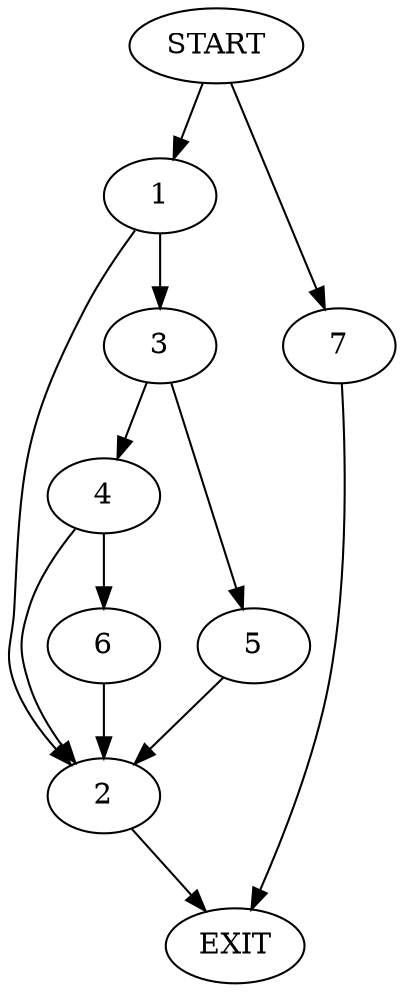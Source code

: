 digraph {
0 [label="START"]
8 [label="EXIT"]
0 -> 1
1 -> 2
1 -> 3
2 -> 8
3 -> 4
3 -> 5
4 -> 2
4 -> 6
5 -> 2
6 -> 2
0 -> 7
7 -> 8
}
